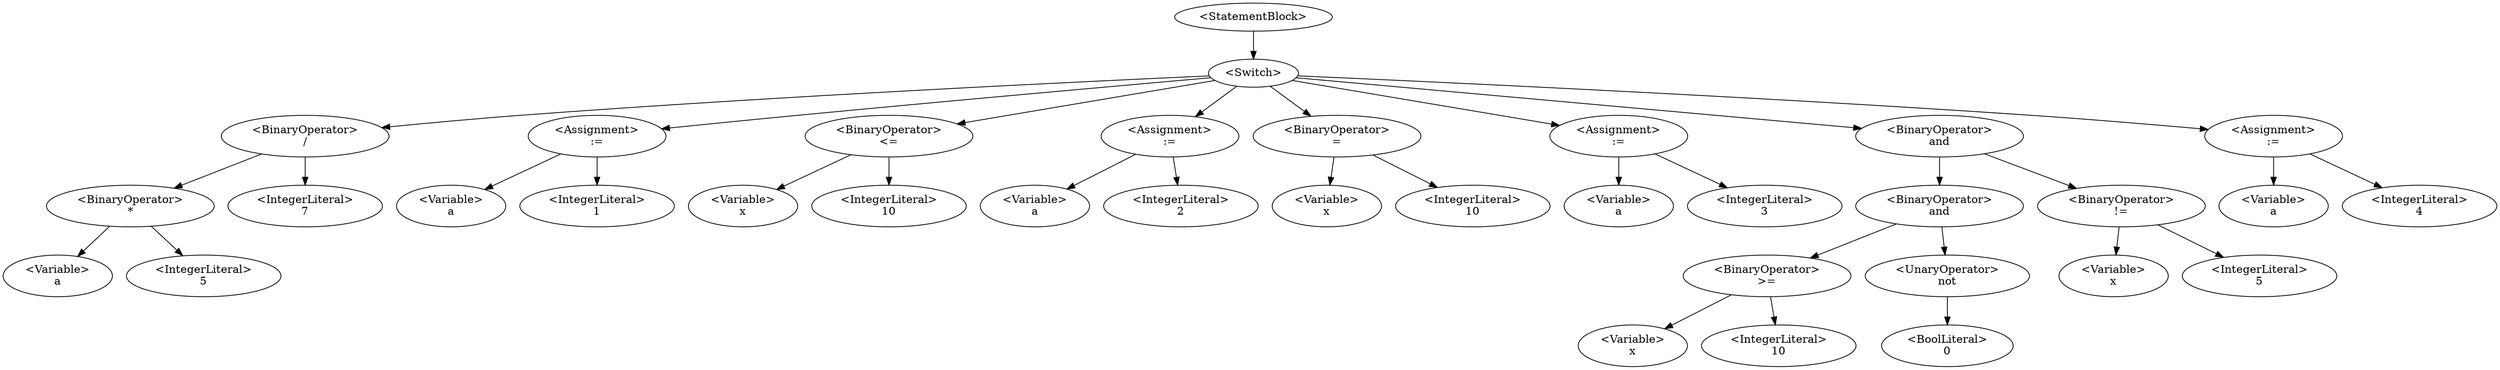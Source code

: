 digraph G {
0 [label="<StatementBlock>"];0->1;
1 [label="<Switch>"];1->5;1->8;1->11;1->14;1->17;1->20;1->28;1->33;
5 [label="<BinaryOperator>\n/"];5->3;5->6;
3 [label="<BinaryOperator>\n*"];3->2;3->4;
2 [label="<Variable>\na"];
4 [label="<IntegerLiteral>\n5"];
6 [label="<IntegerLiteral>\n7"];
8 [label="<Assignment>\n:="];8->7;8->9;
7 [label="<Variable>\na"];
9 [label="<IntegerLiteral>\n1"];
11 [label="<BinaryOperator>\n<="];11->10;11->12;
10 [label="<Variable>\nx"];
12 [label="<IntegerLiteral>\n10"];
14 [label="<Assignment>\n:="];14->13;14->15;
13 [label="<Variable>\na"];
15 [label="<IntegerLiteral>\n2"];
17 [label="<BinaryOperator>\n="];17->16;17->18;
16 [label="<Variable>\nx"];
18 [label="<IntegerLiteral>\n10"];
20 [label="<Assignment>\n:="];20->19;20->21;
19 [label="<Variable>\na"];
21 [label="<IntegerLiteral>\n3"];
28 [label="<BinaryOperator>\nand"];28->25;28->30;
25 [label="<BinaryOperator>\nand"];25->23;25->26;
23 [label="<BinaryOperator>\n>="];23->22;23->24;
22 [label="<Variable>\nx"];
24 [label="<IntegerLiteral>\n10"];
26 [label="<UnaryOperator>\nnot"];26->27;
27 [label="<BoolLiteral>\n0"];
30 [label="<BinaryOperator>\n!="];30->29;30->31;
29 [label="<Variable>\nx"];
31 [label="<IntegerLiteral>\n5"];
33 [label="<Assignment>\n:="];33->32;33->34;
32 [label="<Variable>\na"];
34 [label="<IntegerLiteral>\n4"];
}